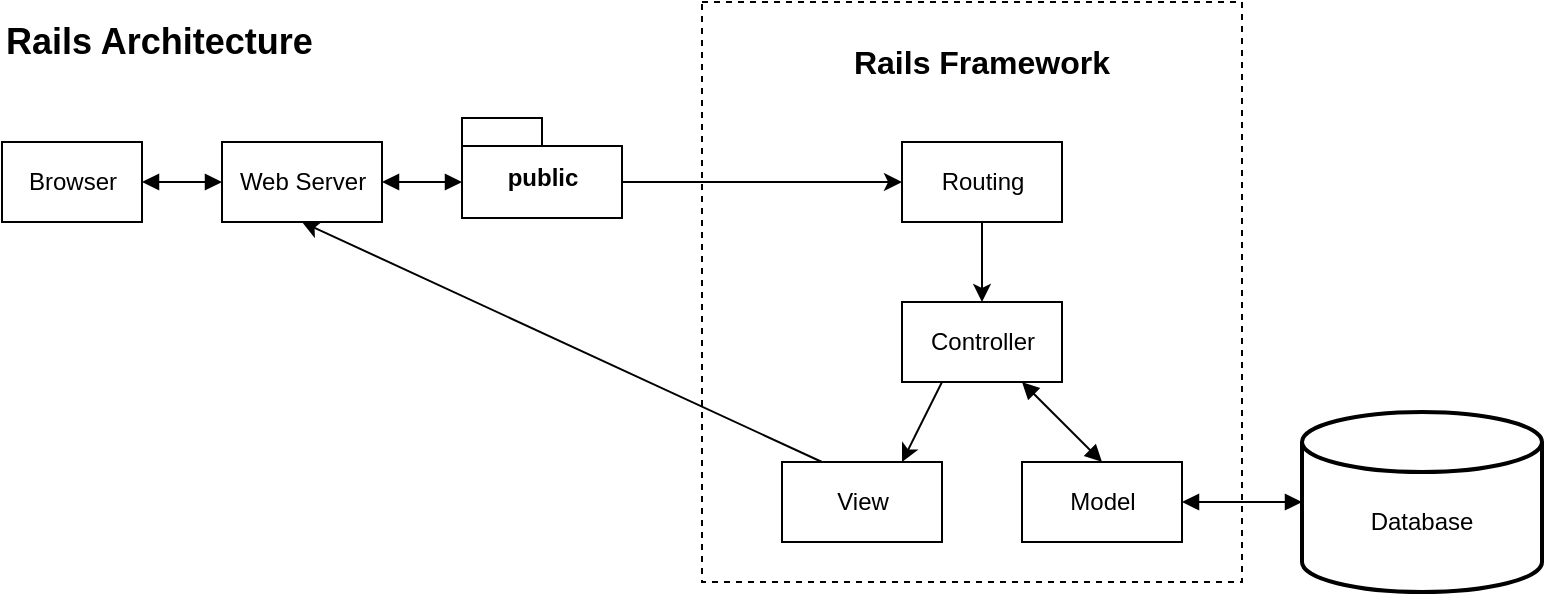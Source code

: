 <mxfile version="13.5.7" type="device"><diagram id="Sr5pJBdbo_RtgcxkQfCB" name="Page-1"><mxGraphModel dx="1086" dy="806" grid="1" gridSize="10" guides="1" tooltips="1" connect="1" arrows="1" fold="1" page="1" pageScale="1" pageWidth="850" pageHeight="1100" math="0" shadow="0"><root><mxCell id="0"/><mxCell id="1" parent="0"/><mxCell id="i1Nqil-s_gVX61eNTAKK-19" value="" style="rounded=0;whiteSpace=wrap;html=1;dashed=1;" vertex="1" parent="1"><mxGeometry x="560" y="130" width="270" height="290" as="geometry"/></mxCell><mxCell id="i1Nqil-s_gVX61eNTAKK-1" value="Browser" style="html=1;" vertex="1" parent="1"><mxGeometry x="210" y="200" width="70" height="40" as="geometry"/></mxCell><mxCell id="i1Nqil-s_gVX61eNTAKK-2" value="Web Server" style="html=1;" vertex="1" parent="1"><mxGeometry x="320" y="200" width="80" height="40" as="geometry"/></mxCell><mxCell id="i1Nqil-s_gVX61eNTAKK-3" value="public" style="shape=folder;fontStyle=1;spacingTop=10;tabWidth=40;tabHeight=14;tabPosition=left;html=1;" vertex="1" parent="1"><mxGeometry x="440" y="188" width="80" height="50" as="geometry"/></mxCell><mxCell id="i1Nqil-s_gVX61eNTAKK-4" value="Routing" style="html=1;" vertex="1" parent="1"><mxGeometry x="660" y="200" width="80" height="40" as="geometry"/></mxCell><mxCell id="i1Nqil-s_gVX61eNTAKK-5" value="Controller" style="html=1;" vertex="1" parent="1"><mxGeometry x="660" y="280" width="80" height="40" as="geometry"/></mxCell><mxCell id="i1Nqil-s_gVX61eNTAKK-6" value="View" style="html=1;" vertex="1" parent="1"><mxGeometry x="600" y="360" width="80" height="40" as="geometry"/></mxCell><mxCell id="i1Nqil-s_gVX61eNTAKK-7" value="Model" style="html=1;" vertex="1" parent="1"><mxGeometry x="720" y="360" width="80" height="40" as="geometry"/></mxCell><mxCell id="i1Nqil-s_gVX61eNTAKK-8" value="" style="endArrow=block;startArrow=block;endFill=1;startFill=1;html=1;exitX=1;exitY=0.5;exitDx=0;exitDy=0;entryX=0;entryY=0.5;entryDx=0;entryDy=0;" edge="1" parent="1" source="i1Nqil-s_gVX61eNTAKK-1" target="i1Nqil-s_gVX61eNTAKK-2"><mxGeometry width="160" relative="1" as="geometry"><mxPoint x="220" y="400" as="sourcePoint"/><mxPoint x="380" y="400" as="targetPoint"/></mxGeometry></mxCell><mxCell id="i1Nqil-s_gVX61eNTAKK-9" value="" style="endArrow=block;startArrow=block;endFill=1;startFill=1;html=1;exitX=1;exitY=0.5;exitDx=0;exitDy=0;entryX=0;entryY=0;entryDx=0;entryDy=32;entryPerimeter=0;" edge="1" parent="1" source="i1Nqil-s_gVX61eNTAKK-2" target="i1Nqil-s_gVX61eNTAKK-3"><mxGeometry width="160" relative="1" as="geometry"><mxPoint x="290" y="130" as="sourcePoint"/><mxPoint x="430" y="250" as="targetPoint"/></mxGeometry></mxCell><mxCell id="i1Nqil-s_gVX61eNTAKK-12" value="" style="endArrow=classic;html=1;exitX=0.5;exitY=1;exitDx=0;exitDy=0;entryX=0.5;entryY=0;entryDx=0;entryDy=0;" edge="1" parent="1" source="i1Nqil-s_gVX61eNTAKK-4" target="i1Nqil-s_gVX61eNTAKK-5"><mxGeometry width="50" height="50" relative="1" as="geometry"><mxPoint x="390" y="370" as="sourcePoint"/><mxPoint x="440" y="320" as="targetPoint"/></mxGeometry></mxCell><mxCell id="i1Nqil-s_gVX61eNTAKK-13" value="" style="endArrow=classic;html=1;exitX=0.25;exitY=1;exitDx=0;exitDy=0;entryX=0.75;entryY=0;entryDx=0;entryDy=0;" edge="1" parent="1" source="i1Nqil-s_gVX61eNTAKK-5" target="i1Nqil-s_gVX61eNTAKK-6"><mxGeometry width="50" height="50" relative="1" as="geometry"><mxPoint x="380" y="380" as="sourcePoint"/><mxPoint x="430" y="330" as="targetPoint"/></mxGeometry></mxCell><mxCell id="i1Nqil-s_gVX61eNTAKK-14" value="" style="endArrow=classic;html=1;exitX=0;exitY=0;exitDx=80;exitDy=32;exitPerimeter=0;entryX=0;entryY=0.5;entryDx=0;entryDy=0;" edge="1" parent="1" source="i1Nqil-s_gVX61eNTAKK-3" target="i1Nqil-s_gVX61eNTAKK-4"><mxGeometry width="50" height="50" relative="1" as="geometry"><mxPoint x="510" y="320" as="sourcePoint"/><mxPoint x="560" y="270" as="targetPoint"/></mxGeometry></mxCell><mxCell id="i1Nqil-s_gVX61eNTAKK-15" value="" style="endArrow=classic;html=1;entryX=0.5;entryY=1;entryDx=0;entryDy=0;exitX=0.25;exitY=0;exitDx=0;exitDy=0;" edge="1" parent="1" source="i1Nqil-s_gVX61eNTAKK-6" target="i1Nqil-s_gVX61eNTAKK-2"><mxGeometry width="50" height="50" relative="1" as="geometry"><mxPoint x="330" y="400" as="sourcePoint"/><mxPoint x="380" y="350" as="targetPoint"/></mxGeometry></mxCell><mxCell id="i1Nqil-s_gVX61eNTAKK-16" value="" style="strokeWidth=2;html=1;shape=mxgraph.flowchart.database;whiteSpace=wrap;" vertex="1" parent="1"><mxGeometry x="860" y="335" width="120" height="90" as="geometry"/></mxCell><mxCell id="i1Nqil-s_gVX61eNTAKK-17" value="" style="endArrow=block;startArrow=block;endFill=1;startFill=1;html=1;exitX=1;exitY=0.5;exitDx=0;exitDy=0;entryX=0;entryY=0.5;entryDx=0;entryDy=0;entryPerimeter=0;" edge="1" parent="1" source="i1Nqil-s_gVX61eNTAKK-7" target="i1Nqil-s_gVX61eNTAKK-16"><mxGeometry width="160" relative="1" as="geometry"><mxPoint x="790" y="590" as="sourcePoint"/><mxPoint x="950" y="590" as="targetPoint"/></mxGeometry></mxCell><mxCell id="i1Nqil-s_gVX61eNTAKK-18" value="Database" style="text;html=1;strokeColor=none;fillColor=none;align=center;verticalAlign=middle;whiteSpace=wrap;rounded=0;" vertex="1" parent="1"><mxGeometry x="880" y="380" width="80" height="20" as="geometry"/></mxCell><mxCell id="i1Nqil-s_gVX61eNTAKK-20" value="" style="endArrow=block;startArrow=block;endFill=1;startFill=1;html=1;exitX=0.5;exitY=0;exitDx=0;exitDy=0;" edge="1" parent="1" source="i1Nqil-s_gVX61eNTAKK-7" target="i1Nqil-s_gVX61eNTAKK-5"><mxGeometry width="160" relative="1" as="geometry"><mxPoint x="760" y="360" as="sourcePoint"/><mxPoint x="720" y="320" as="targetPoint"/></mxGeometry></mxCell><mxCell id="i1Nqil-s_gVX61eNTAKK-21" value="Rails Framework" style="text;html=1;strokeColor=none;fillColor=none;align=center;verticalAlign=middle;whiteSpace=wrap;rounded=0;dashed=1;fontStyle=1;fontSize=16;" vertex="1" parent="1"><mxGeometry x="600" y="140" width="200" height="40" as="geometry"/></mxCell><mxCell id="i1Nqil-s_gVX61eNTAKK-22" value="Rails Architecture" style="text;html=1;strokeColor=none;fillColor=none;align=left;verticalAlign=middle;whiteSpace=wrap;rounded=0;dashed=1;fontSize=18;fontStyle=1" vertex="1" parent="1"><mxGeometry x="210" y="130" width="320" height="40" as="geometry"/></mxCell></root></mxGraphModel></diagram></mxfile>